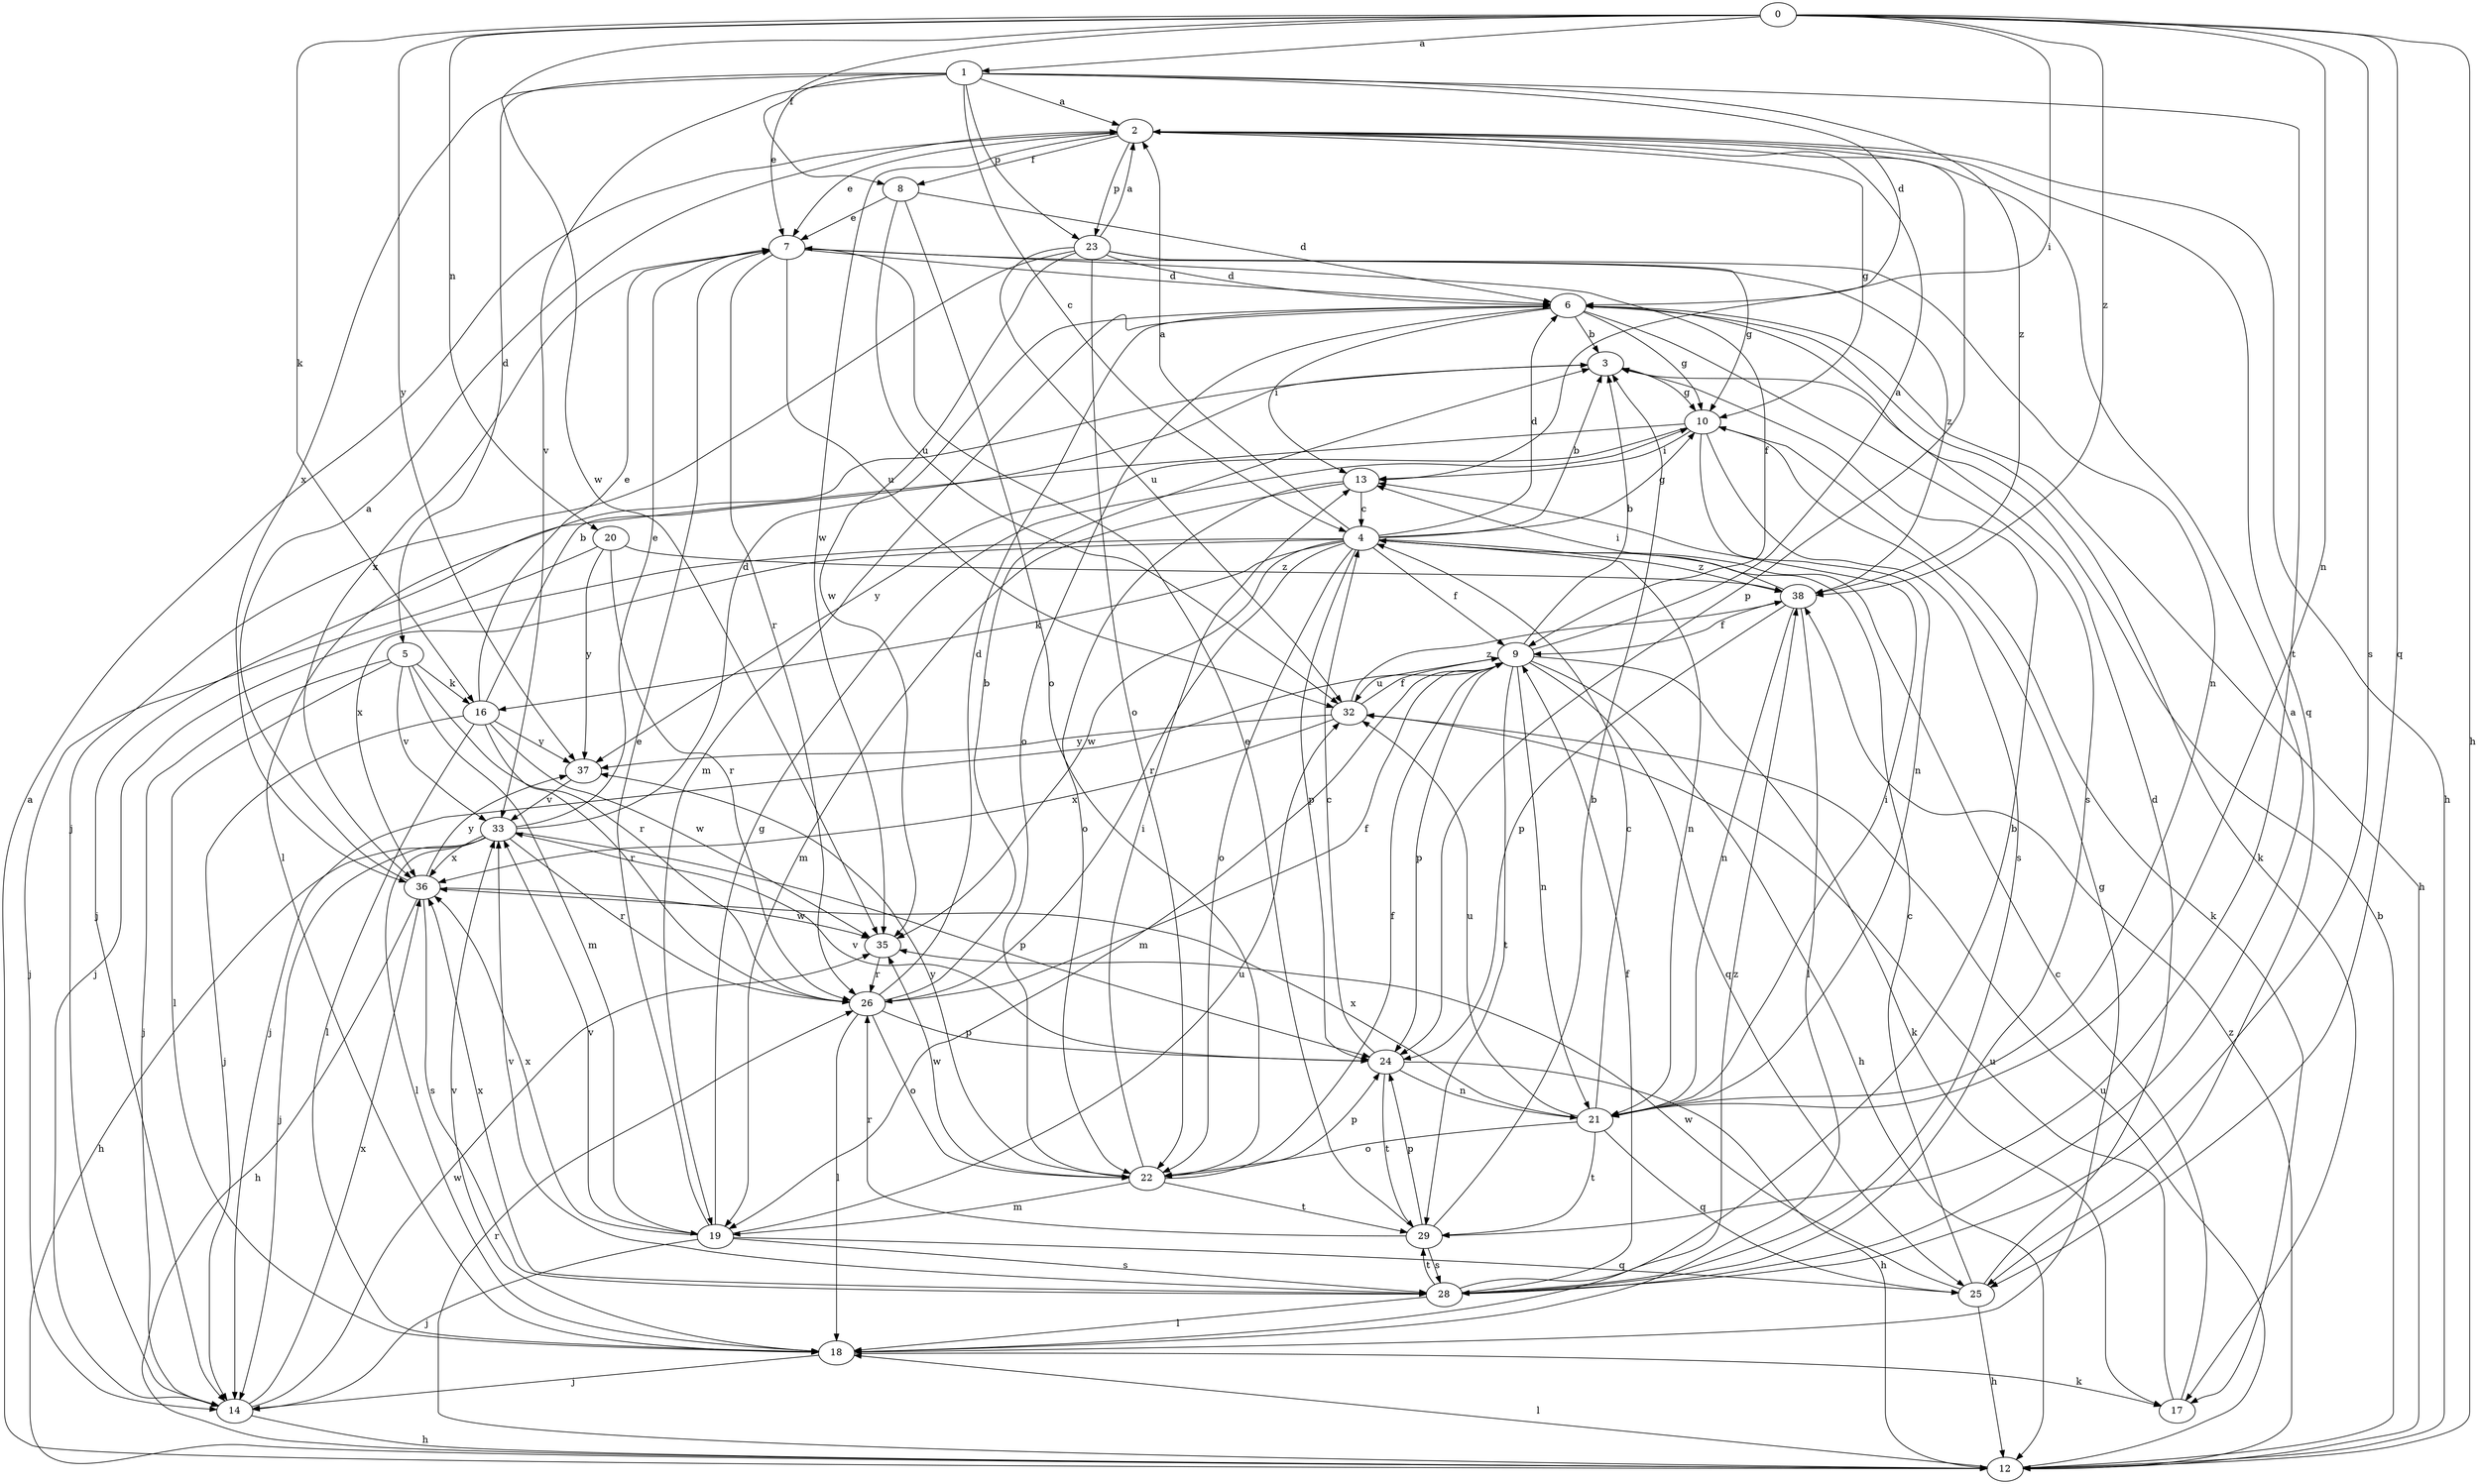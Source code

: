 strict digraph  {
0;
1;
2;
3;
4;
5;
6;
7;
8;
9;
10;
12;
13;
14;
16;
17;
18;
19;
20;
21;
22;
23;
24;
25;
26;
28;
29;
32;
33;
35;
36;
37;
38;
0 -> 1  [label=a];
0 -> 8  [label=f];
0 -> 12  [label=h];
0 -> 13  [label=i];
0 -> 16  [label=k];
0 -> 20  [label=n];
0 -> 21  [label=n];
0 -> 25  [label=q];
0 -> 28  [label=s];
0 -> 35  [label=w];
0 -> 37  [label=y];
0 -> 38  [label=z];
1 -> 2  [label=a];
1 -> 4  [label=c];
1 -> 5  [label=d];
1 -> 6  [label=d];
1 -> 7  [label=e];
1 -> 23  [label=p];
1 -> 29  [label=t];
1 -> 33  [label=v];
1 -> 36  [label=x];
1 -> 38  [label=z];
2 -> 7  [label=e];
2 -> 8  [label=f];
2 -> 10  [label=g];
2 -> 12  [label=h];
2 -> 23  [label=p];
2 -> 24  [label=p];
2 -> 25  [label=q];
2 -> 35  [label=w];
3 -> 10  [label=g];
3 -> 18  [label=l];
4 -> 2  [label=a];
4 -> 3  [label=b];
4 -> 6  [label=d];
4 -> 9  [label=f];
4 -> 10  [label=g];
4 -> 14  [label=j];
4 -> 16  [label=k];
4 -> 21  [label=n];
4 -> 22  [label=o];
4 -> 24  [label=p];
4 -> 26  [label=r];
4 -> 35  [label=w];
4 -> 36  [label=x];
4 -> 38  [label=z];
5 -> 14  [label=j];
5 -> 16  [label=k];
5 -> 18  [label=l];
5 -> 19  [label=m];
5 -> 26  [label=r];
5 -> 33  [label=v];
6 -> 3  [label=b];
6 -> 10  [label=g];
6 -> 12  [label=h];
6 -> 13  [label=i];
6 -> 17  [label=k];
6 -> 19  [label=m];
6 -> 22  [label=o];
6 -> 28  [label=s];
7 -> 6  [label=d];
7 -> 9  [label=f];
7 -> 26  [label=r];
7 -> 32  [label=u];
7 -> 36  [label=x];
7 -> 38  [label=z];
8 -> 6  [label=d];
8 -> 7  [label=e];
8 -> 22  [label=o];
8 -> 32  [label=u];
9 -> 2  [label=a];
9 -> 3  [label=b];
9 -> 12  [label=h];
9 -> 14  [label=j];
9 -> 17  [label=k];
9 -> 19  [label=m];
9 -> 21  [label=n];
9 -> 24  [label=p];
9 -> 25  [label=q];
9 -> 29  [label=t];
9 -> 32  [label=u];
10 -> 13  [label=i];
10 -> 14  [label=j];
10 -> 17  [label=k];
10 -> 21  [label=n];
10 -> 28  [label=s];
10 -> 37  [label=y];
12 -> 2  [label=a];
12 -> 3  [label=b];
12 -> 18  [label=l];
12 -> 26  [label=r];
12 -> 32  [label=u];
12 -> 38  [label=z];
13 -> 4  [label=c];
13 -> 19  [label=m];
13 -> 22  [label=o];
14 -> 12  [label=h];
14 -> 35  [label=w];
14 -> 36  [label=x];
16 -> 3  [label=b];
16 -> 7  [label=e];
16 -> 14  [label=j];
16 -> 18  [label=l];
16 -> 26  [label=r];
16 -> 35  [label=w];
16 -> 37  [label=y];
17 -> 4  [label=c];
17 -> 32  [label=u];
18 -> 10  [label=g];
18 -> 14  [label=j];
18 -> 17  [label=k];
18 -> 33  [label=v];
18 -> 38  [label=z];
19 -> 7  [label=e];
19 -> 10  [label=g];
19 -> 14  [label=j];
19 -> 25  [label=q];
19 -> 28  [label=s];
19 -> 32  [label=u];
19 -> 33  [label=v];
19 -> 36  [label=x];
20 -> 14  [label=j];
20 -> 26  [label=r];
20 -> 37  [label=y];
20 -> 38  [label=z];
21 -> 4  [label=c];
21 -> 13  [label=i];
21 -> 22  [label=o];
21 -> 25  [label=q];
21 -> 29  [label=t];
21 -> 32  [label=u];
21 -> 36  [label=x];
22 -> 9  [label=f];
22 -> 13  [label=i];
22 -> 19  [label=m];
22 -> 24  [label=p];
22 -> 29  [label=t];
22 -> 35  [label=w];
22 -> 37  [label=y];
23 -> 2  [label=a];
23 -> 6  [label=d];
23 -> 10  [label=g];
23 -> 14  [label=j];
23 -> 21  [label=n];
23 -> 22  [label=o];
23 -> 32  [label=u];
23 -> 35  [label=w];
24 -> 4  [label=c];
24 -> 12  [label=h];
24 -> 21  [label=n];
24 -> 29  [label=t];
24 -> 33  [label=v];
25 -> 4  [label=c];
25 -> 6  [label=d];
25 -> 12  [label=h];
25 -> 35  [label=w];
26 -> 3  [label=b];
26 -> 6  [label=d];
26 -> 9  [label=f];
26 -> 18  [label=l];
26 -> 22  [label=o];
26 -> 24  [label=p];
28 -> 2  [label=a];
28 -> 3  [label=b];
28 -> 9  [label=f];
28 -> 18  [label=l];
28 -> 29  [label=t];
28 -> 33  [label=v];
28 -> 36  [label=x];
29 -> 3  [label=b];
29 -> 7  [label=e];
29 -> 24  [label=p];
29 -> 26  [label=r];
29 -> 28  [label=s];
32 -> 9  [label=f];
32 -> 36  [label=x];
32 -> 37  [label=y];
32 -> 38  [label=z];
33 -> 6  [label=d];
33 -> 7  [label=e];
33 -> 12  [label=h];
33 -> 14  [label=j];
33 -> 18  [label=l];
33 -> 24  [label=p];
33 -> 26  [label=r];
33 -> 36  [label=x];
35 -> 26  [label=r];
36 -> 2  [label=a];
36 -> 12  [label=h];
36 -> 28  [label=s];
36 -> 35  [label=w];
36 -> 37  [label=y];
37 -> 33  [label=v];
38 -> 9  [label=f];
38 -> 13  [label=i];
38 -> 18  [label=l];
38 -> 21  [label=n];
38 -> 24  [label=p];
}
